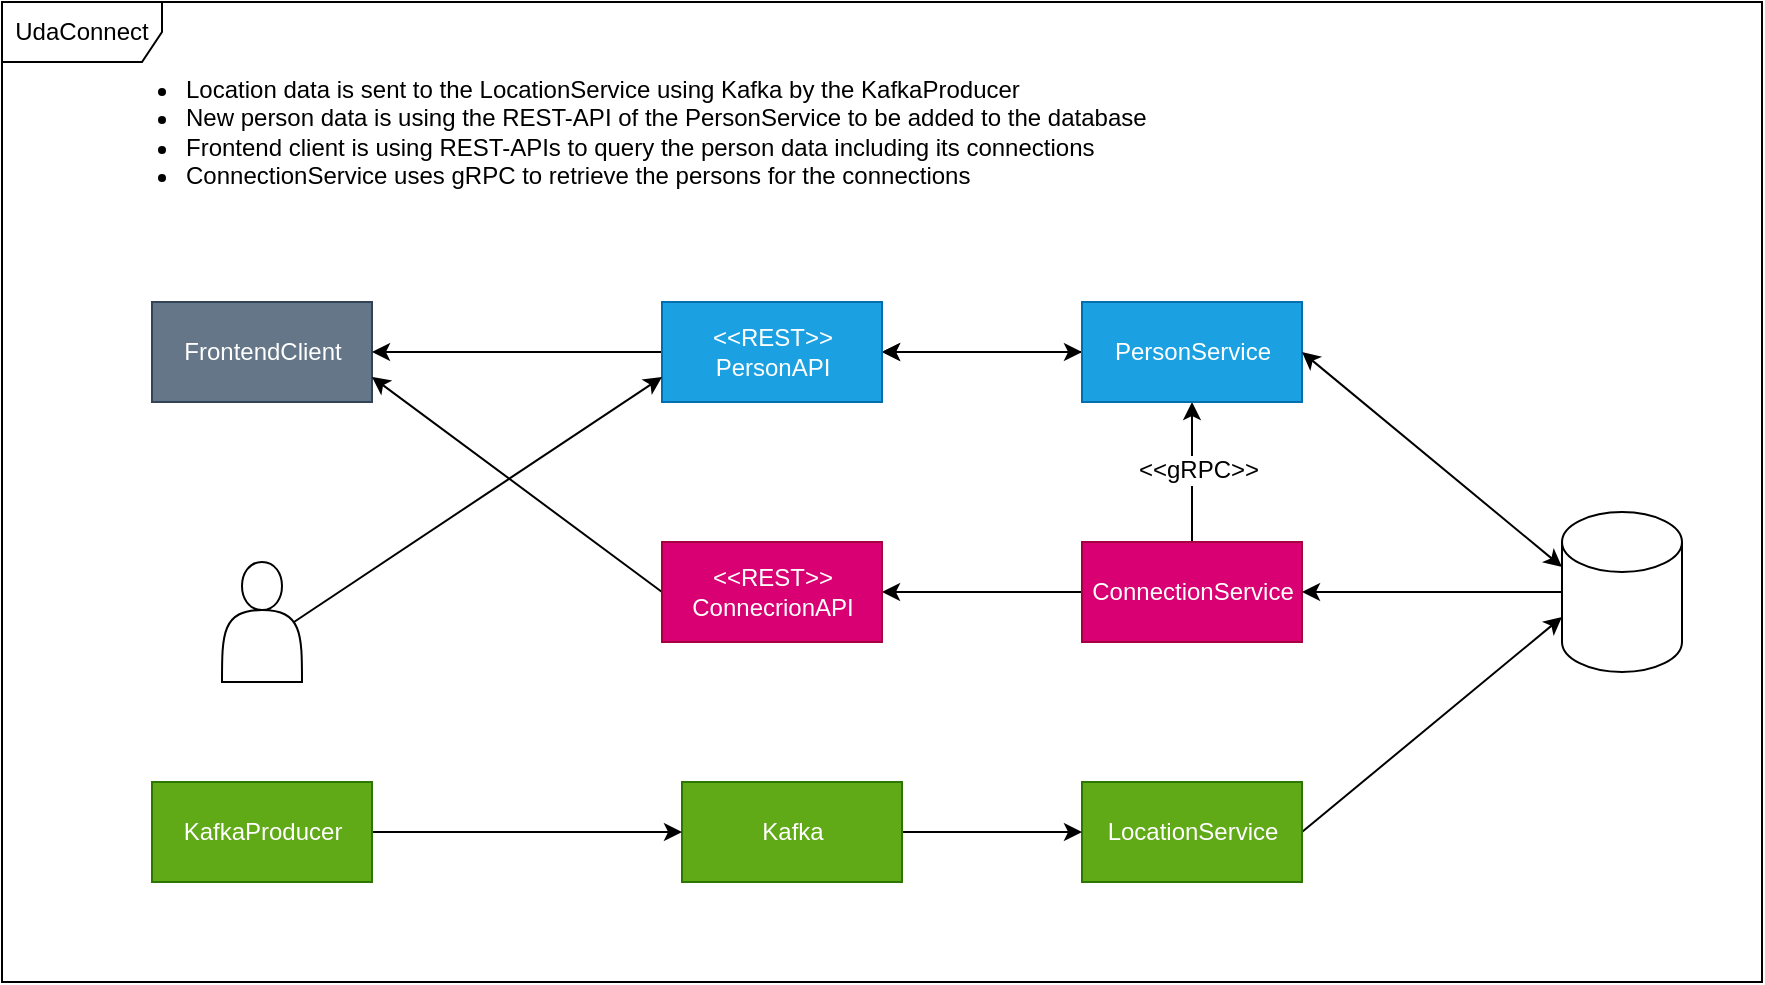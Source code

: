 <mxfile>
    <diagram name="Page-1" id="c4acf3e9-155e-7222-9cf6-157b1a14988f">
        <mxGraphModel dx="1583" dy="771" grid="1" gridSize="10" guides="1" tooltips="1" connect="1" arrows="1" fold="1" page="1" pageScale="1" pageWidth="1169" pageHeight="827" background="#ffffff" math="0" shadow="0">
            <root>
                <mxCell id="0"/>
                <mxCell id="1" parent="0"/>
                <mxCell id="61" value="UdaConnect" style="shape=umlFrame;whiteSpace=wrap;html=1;labelBackgroundColor=none;fontSize=12;fontColor=#000000;strokeColor=#000000;fillColor=none;swimlaneFillColor=none;width=80;height=30;" parent="1" vertex="1">
                    <mxGeometry x="60" y="10" width="880" height="490" as="geometry"/>
                </mxCell>
                <mxCell id="16" value="FrontendClient" style="html=1;fillColor=#647687;fontColor=#FFFFFF;strokeColor=#314354;" parent="1" vertex="1">
                    <mxGeometry x="135" y="160" width="110" height="50" as="geometry"/>
                </mxCell>
                <mxCell id="31" style="edgeStyle=none;html=1;exitX=0;exitY=0.5;exitDx=0;exitDy=0;entryX=1;entryY=0.5;entryDx=0;entryDy=0;fontColor=#FFFFFF;" parent="1" source="17" target="20" edge="1">
                    <mxGeometry relative="1" as="geometry"/>
                </mxCell>
                <mxCell id="37" style="edgeStyle=none;html=1;exitX=0.5;exitY=1;exitDx=0;exitDy=0;entryX=0.5;entryY=0;entryDx=0;entryDy=0;fontColor=#FFFFFF;strokeColor=#000000;startArrow=classic;startFill=1;endArrow=none;endFill=0;" parent="1" source="17" target="19" edge="1">
                    <mxGeometry relative="1" as="geometry"/>
                </mxCell>
                <mxCell id="48" value="&lt;font color=&quot;#000000&quot; style=&quot;background-color: rgb(255 , 255 , 255)&quot;&gt;&amp;lt;&amp;lt;gRPC&amp;gt;&amp;gt;&lt;/font&gt;" style="edgeLabel;html=1;align=center;verticalAlign=middle;resizable=0;points=[];fontSize=12;fontColor=#FFFFFF;fontStyle=0" parent="37" vertex="1" connectable="0">
                    <mxGeometry x="-0.029" y="3" relative="1" as="geometry">
                        <mxPoint as="offset"/>
                    </mxGeometry>
                </mxCell>
                <mxCell id="55" value="" style="edgeStyle=none;html=1;fontSize=12;fontColor=#FFFFFF;startArrow=classic;startFill=1;endArrow=classic;endFill=1;strokeColor=#000000;entryX=1;entryY=0.5;entryDx=0;entryDy=0;" parent="1" source="17" target="20" edge="1">
                    <mxGeometry relative="1" as="geometry">
                        <mxPoint x="520" y="234.737" as="targetPoint"/>
                    </mxGeometry>
                </mxCell>
                <mxCell id="17" value="PersonService" style="html=1;fillColor=#1ba1e2;fontColor=#FFFFFF;strokeColor=#006EAF;" parent="1" vertex="1">
                    <mxGeometry x="600" y="160" width="110" height="50" as="geometry"/>
                </mxCell>
                <mxCell id="53" style="edgeStyle=none;html=1;exitX=1;exitY=0.5;exitDx=0;exitDy=0;entryX=0;entryY=0;entryDx=0;entryDy=52.5;entryPerimeter=0;fontSize=12;fontColor=#FFFFFF;startArrow=none;startFill=0;endArrow=classic;endFill=1;strokeColor=#000000;" parent="1" source="18" target="49" edge="1">
                    <mxGeometry relative="1" as="geometry"/>
                </mxCell>
                <mxCell id="18" value="LocationService" style="html=1;fillColor=#60a917;fontColor=#FFFFFF;strokeColor=#2D7600;" parent="1" vertex="1">
                    <mxGeometry x="600" y="400" width="110" height="50" as="geometry"/>
                </mxCell>
                <mxCell id="65" style="edgeStyle=none;html=1;exitX=0;exitY=0.5;exitDx=0;exitDy=0;strokeColor=#000000;" parent="1" source="19" target="62" edge="1">
                    <mxGeometry relative="1" as="geometry"/>
                </mxCell>
                <mxCell id="19" value="ConnectionService" style="html=1;fillColor=#d80073;fontColor=#FFFFFF;strokeColor=#A50040;" parent="1" vertex="1">
                    <mxGeometry x="600" y="280" width="110" height="50" as="geometry"/>
                </mxCell>
                <mxCell id="32" style="edgeStyle=none;html=1;exitX=0;exitY=0.5;exitDx=0;exitDy=0;entryX=1;entryY=0.5;entryDx=0;entryDy=0;fontColor=#FFFFFF;strokeColor=#000000;" parent="1" source="20" target="16" edge="1">
                    <mxGeometry relative="1" as="geometry">
                        <mxPoint x="245" y="190" as="targetPoint"/>
                    </mxGeometry>
                </mxCell>
                <mxCell id="20" value="&amp;lt;&amp;lt;REST&amp;gt;&amp;gt;&lt;br&gt;PersonAPI" style="html=1;fillColor=#1ba1e2;fontColor=#FFFFFF;strokeColor=#006EAF;" parent="1" vertex="1">
                    <mxGeometry x="390" y="160" width="110" height="50" as="geometry"/>
                </mxCell>
                <mxCell id="56" style="edgeStyle=none;html=1;exitX=0.9;exitY=0.5;exitDx=0;exitDy=0;exitPerimeter=0;entryX=0;entryY=0.75;entryDx=0;entryDy=0;fontSize=12;fontColor=#000000;startArrow=none;startFill=0;endArrow=classic;endFill=1;strokeColor=#000000;" parent="1" source="41" target="20" edge="1">
                    <mxGeometry relative="1" as="geometry"/>
                </mxCell>
                <mxCell id="41" value="" style="shape=actor;whiteSpace=wrap;html=1;fontColor=#FFFFFF;" parent="1" vertex="1">
                    <mxGeometry x="170" y="290" width="40" height="60" as="geometry"/>
                </mxCell>
                <mxCell id="46" style="edgeStyle=none;html=1;exitX=0;exitY=0.5;exitDx=0;exitDy=0;entryX=0;entryY=0.5;entryDx=0;entryDy=0;fontColor=#FFFFFF;strokeColor=#000000;" parent="1" source="44" target="18" edge="1">
                    <mxGeometry relative="1" as="geometry"/>
                </mxCell>
                <mxCell id="44" value="Kafka" style="html=1;fillColor=#60a917;fontColor=#ffffff;strokeColor=#2D7600;" parent="1" vertex="1">
                    <mxGeometry x="400" y="400" width="110" height="50" as="geometry"/>
                </mxCell>
                <mxCell id="50" style="edgeStyle=none;html=1;exitX=0;exitY=0;exitDx=0;exitDy=27.5;exitPerimeter=0;entryX=1;entryY=0.5;entryDx=0;entryDy=0;fontSize=12;fontColor=#FFFFFF;strokeColor=#000000;startArrow=classic;startFill=1;endArrow=classic;endFill=1;" parent="1" source="49" target="17" edge="1">
                    <mxGeometry relative="1" as="geometry"/>
                </mxCell>
                <mxCell id="49" value="" style="shape=cylinder3;whiteSpace=wrap;html=1;boundedLbl=1;backgroundOutline=1;size=15;fontSize=12;fontColor=#FFFFFF;strokeColor=#000000;fillColor=none;" parent="1" vertex="1">
                    <mxGeometry x="840" y="265" width="60" height="80" as="geometry"/>
                </mxCell>
                <mxCell id="52" style="edgeStyle=none;html=1;exitX=0;exitY=0.5;exitDx=0;exitDy=0;exitPerimeter=0;entryX=1;entryY=0.5;entryDx=0;entryDy=0;fontSize=12;fontColor=#FFFFFF;strokeColor=#000000;startArrow=none;startFill=0;endArrow=classic;endFill=1;" parent="1" source="49" target="19" edge="1">
                    <mxGeometry relative="1" as="geometry">
                        <mxPoint x="850" y="315" as="sourcePoint"/>
                        <mxPoint x="720" y="195" as="targetPoint"/>
                    </mxGeometry>
                </mxCell>
                <mxCell id="58" value="&lt;ul&gt;&lt;li&gt;Location data is sent to the LocationService using Kafka by the KafkaProducer&lt;/li&gt;&lt;li&gt;New person data is using the REST-API of the PersonService to be added to the database&lt;/li&gt;&lt;li&gt;Frontend client is using REST-APIs to query the person data including its connections&lt;/li&gt;&lt;li&gt;ConnectionService uses gRPC to retrieve the persons for the connections&lt;/li&gt;&lt;/ul&gt;" style="text;strokeColor=none;fillColor=none;html=1;whiteSpace=wrap;verticalAlign=middle;overflow=hidden;labelBackgroundColor=none;fontSize=12;fontColor=#000000;" parent="1" vertex="1">
                    <mxGeometry x="110" y="20" width="640" height="110" as="geometry"/>
                </mxCell>
                <mxCell id="64" style="edgeStyle=none;html=1;exitX=0;exitY=0.5;exitDx=0;exitDy=0;entryX=1;entryY=0.75;entryDx=0;entryDy=0;strokeColor=#000000;" parent="1" source="62" target="16" edge="1">
                    <mxGeometry relative="1" as="geometry"/>
                </mxCell>
                <mxCell id="62" value="&amp;lt;&amp;lt;REST&amp;gt;&amp;gt;&lt;br&gt;ConnecrionAPI" style="html=1;fillColor=#d80073;fontColor=#ffffff;strokeColor=#A50040;" parent="1" vertex="1">
                    <mxGeometry x="390" y="280" width="110" height="50" as="geometry"/>
                </mxCell>
                <mxCell id="67" style="edgeStyle=none;html=1;exitX=0;exitY=0.5;exitDx=0;exitDy=0;startArrow=classic;startFill=1;endArrow=none;endFill=0;strokeColor=#000000;entryX=1;entryY=0.5;entryDx=0;entryDy=0;" parent="1" source="44" target="66" edge="1">
                    <mxGeometry relative="1" as="geometry"/>
                </mxCell>
                <mxCell id="66" value="KafkaProducer" style="html=1;fillColor=#60a917;fontColor=#ffffff;strokeColor=#2D7600;" parent="1" vertex="1">
                    <mxGeometry x="135" y="400" width="110" height="50" as="geometry"/>
                </mxCell>
            </root>
        </mxGraphModel>
    </diagram>
</mxfile>